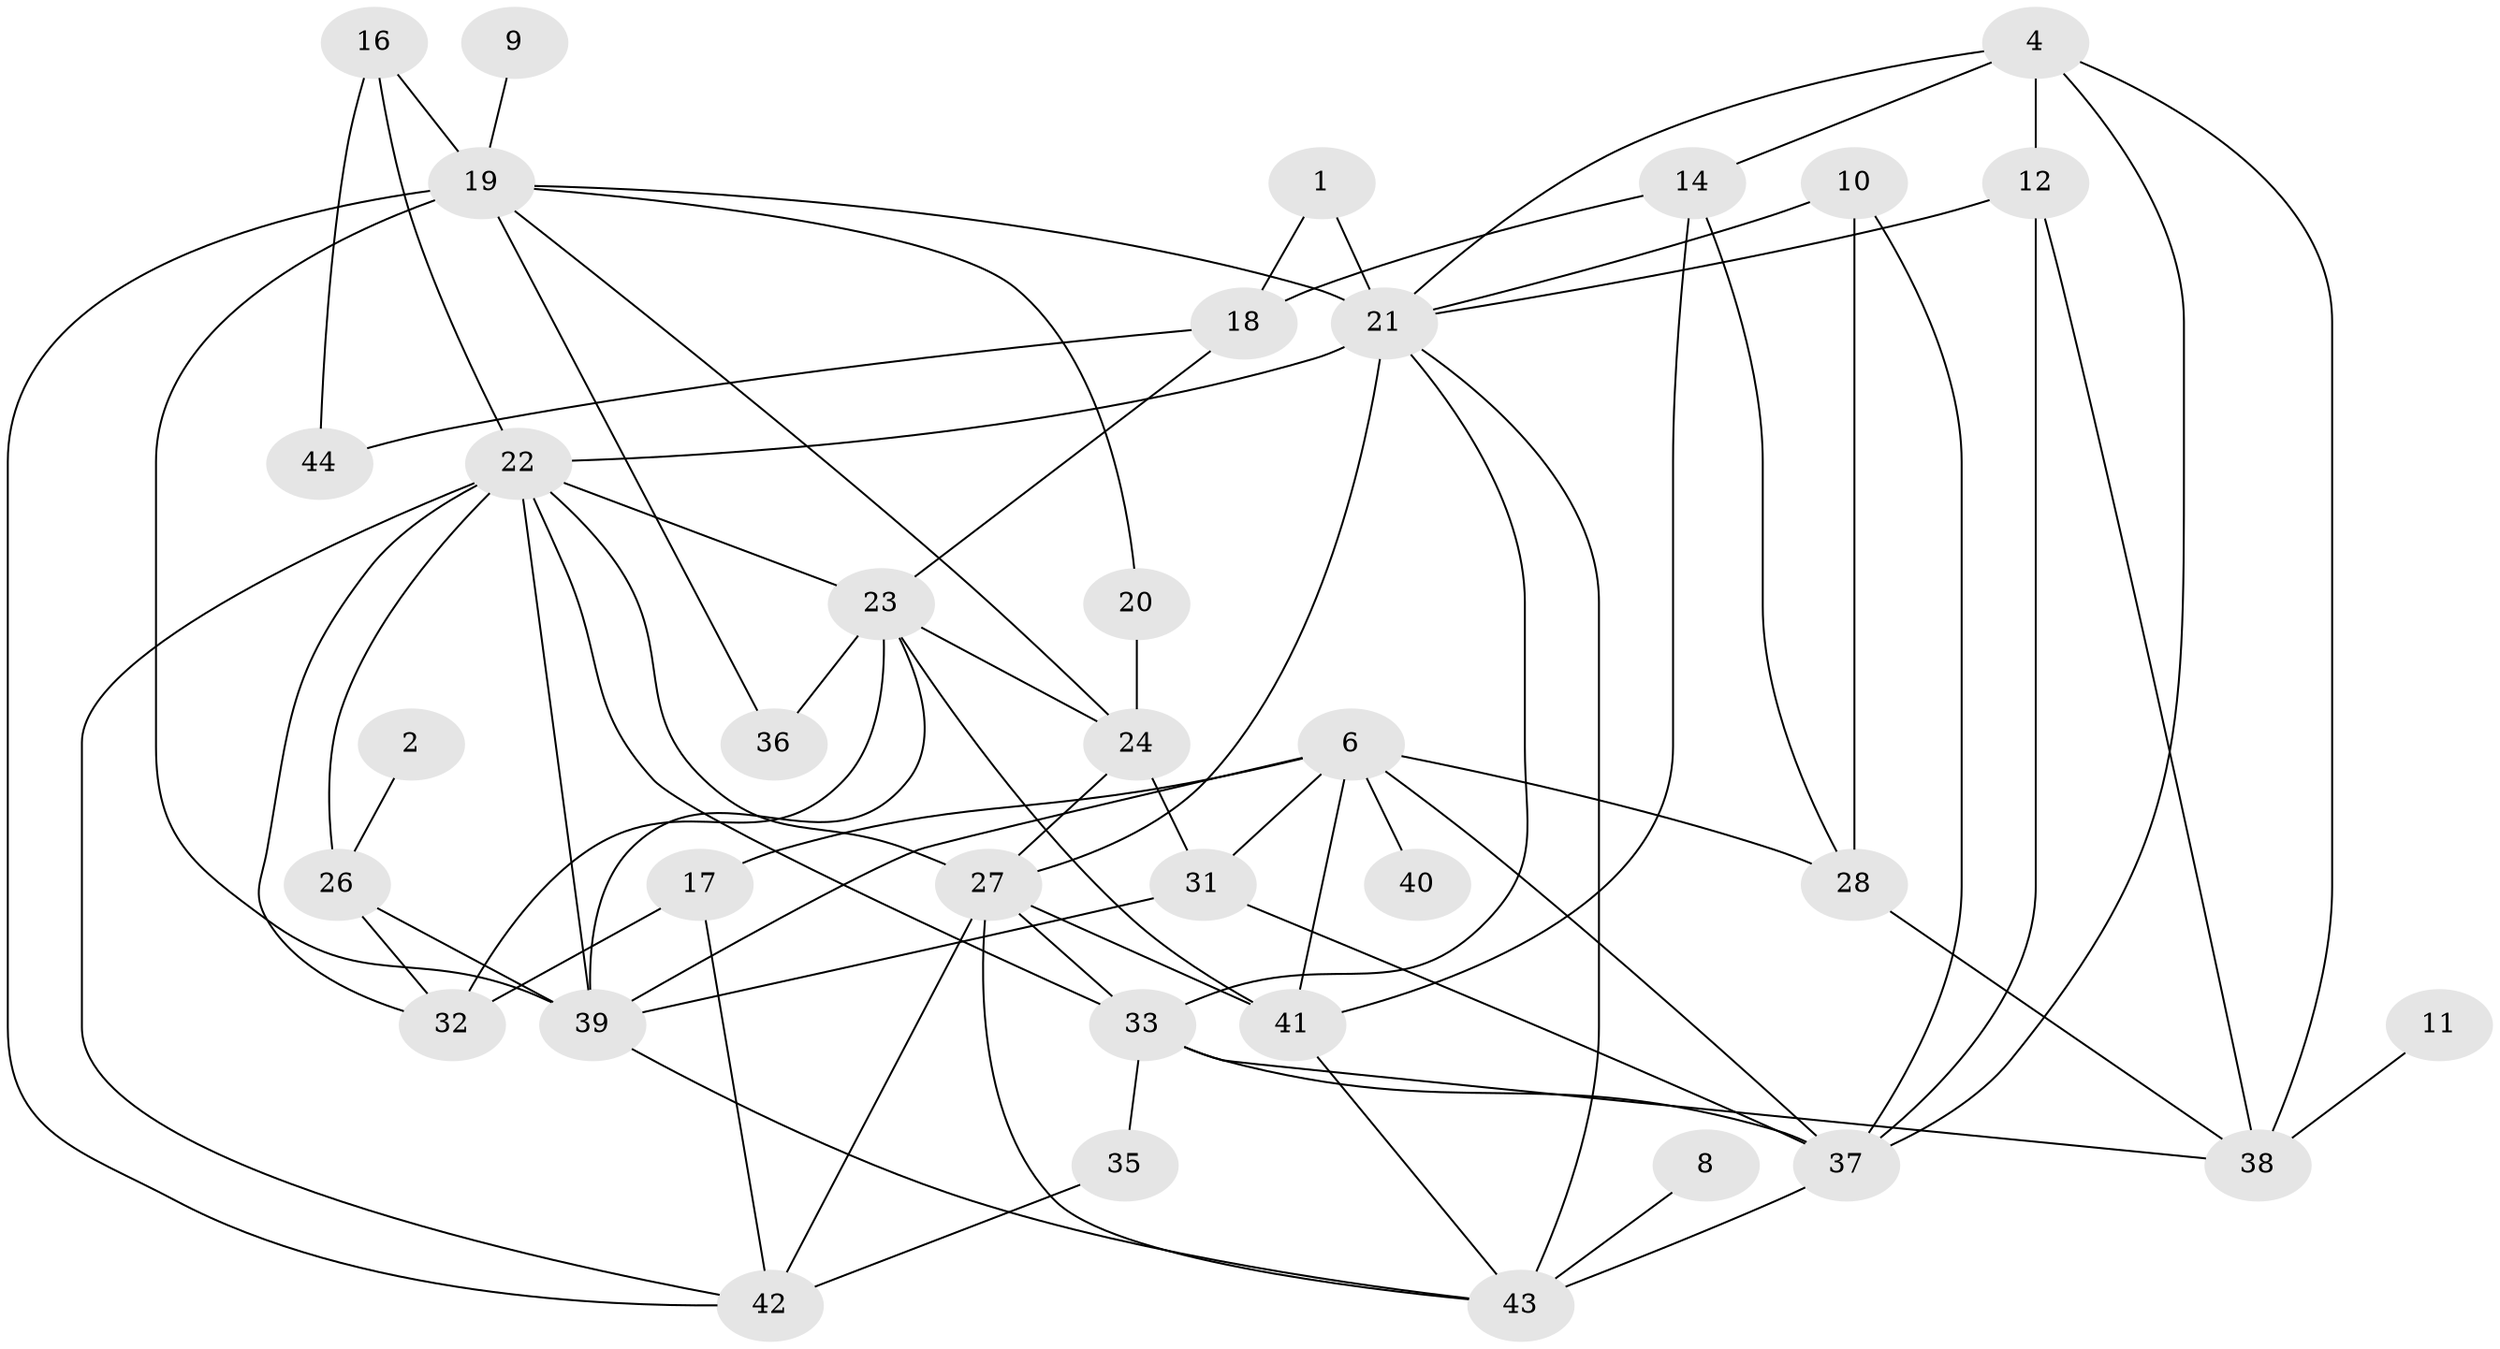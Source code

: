 // original degree distribution, {3: 0.23972602739726026, 1: 0.19863013698630136, 6: 0.04794520547945205, 5: 0.0410958904109589, 2: 0.2671232876712329, 4: 0.14383561643835616, 0: 0.04794520547945205, 7: 0.0136986301369863}
// Generated by graph-tools (version 1.1) at 2025/35/03/04/25 23:35:53]
// undirected, 35 vertices, 75 edges
graph export_dot {
  node [color=gray90,style=filled];
  1;
  2;
  4;
  6;
  8;
  9;
  10;
  11;
  12;
  14;
  16;
  17;
  18;
  19;
  20;
  21;
  22;
  23;
  24;
  26;
  27;
  28;
  31;
  32;
  33;
  35;
  36;
  37;
  38;
  39;
  40;
  41;
  42;
  43;
  44;
  1 -- 18 [weight=1.0];
  1 -- 21 [weight=1.0];
  2 -- 26 [weight=1.0];
  4 -- 12 [weight=1.0];
  4 -- 14 [weight=1.0];
  4 -- 21 [weight=1.0];
  4 -- 37 [weight=1.0];
  4 -- 38 [weight=1.0];
  6 -- 17 [weight=1.0];
  6 -- 28 [weight=1.0];
  6 -- 31 [weight=1.0];
  6 -- 37 [weight=1.0];
  6 -- 39 [weight=1.0];
  6 -- 40 [weight=1.0];
  6 -- 41 [weight=1.0];
  8 -- 43 [weight=1.0];
  9 -- 19 [weight=1.0];
  10 -- 21 [weight=1.0];
  10 -- 28 [weight=1.0];
  10 -- 37 [weight=1.0];
  11 -- 38 [weight=1.0];
  12 -- 21 [weight=1.0];
  12 -- 37 [weight=1.0];
  12 -- 38 [weight=1.0];
  14 -- 18 [weight=1.0];
  14 -- 28 [weight=1.0];
  14 -- 41 [weight=1.0];
  16 -- 19 [weight=2.0];
  16 -- 22 [weight=1.0];
  16 -- 44 [weight=1.0];
  17 -- 32 [weight=1.0];
  17 -- 42 [weight=1.0];
  18 -- 23 [weight=1.0];
  18 -- 44 [weight=1.0];
  19 -- 20 [weight=1.0];
  19 -- 21 [weight=1.0];
  19 -- 24 [weight=1.0];
  19 -- 36 [weight=1.0];
  19 -- 39 [weight=3.0];
  19 -- 42 [weight=1.0];
  20 -- 24 [weight=1.0];
  21 -- 22 [weight=1.0];
  21 -- 27 [weight=3.0];
  21 -- 33 [weight=1.0];
  21 -- 43 [weight=1.0];
  22 -- 23 [weight=1.0];
  22 -- 26 [weight=1.0];
  22 -- 27 [weight=1.0];
  22 -- 32 [weight=1.0];
  22 -- 33 [weight=1.0];
  22 -- 39 [weight=1.0];
  22 -- 42 [weight=1.0];
  23 -- 24 [weight=1.0];
  23 -- 32 [weight=2.0];
  23 -- 36 [weight=2.0];
  23 -- 39 [weight=1.0];
  23 -- 41 [weight=1.0];
  24 -- 27 [weight=1.0];
  24 -- 31 [weight=1.0];
  26 -- 32 [weight=1.0];
  26 -- 39 [weight=1.0];
  27 -- 33 [weight=1.0];
  27 -- 41 [weight=2.0];
  27 -- 42 [weight=2.0];
  27 -- 43 [weight=1.0];
  28 -- 38 [weight=1.0];
  31 -- 37 [weight=1.0];
  31 -- 39 [weight=2.0];
  33 -- 35 [weight=1.0];
  33 -- 37 [weight=1.0];
  33 -- 38 [weight=1.0];
  35 -- 42 [weight=1.0];
  37 -- 43 [weight=1.0];
  39 -- 43 [weight=1.0];
  41 -- 43 [weight=1.0];
}
